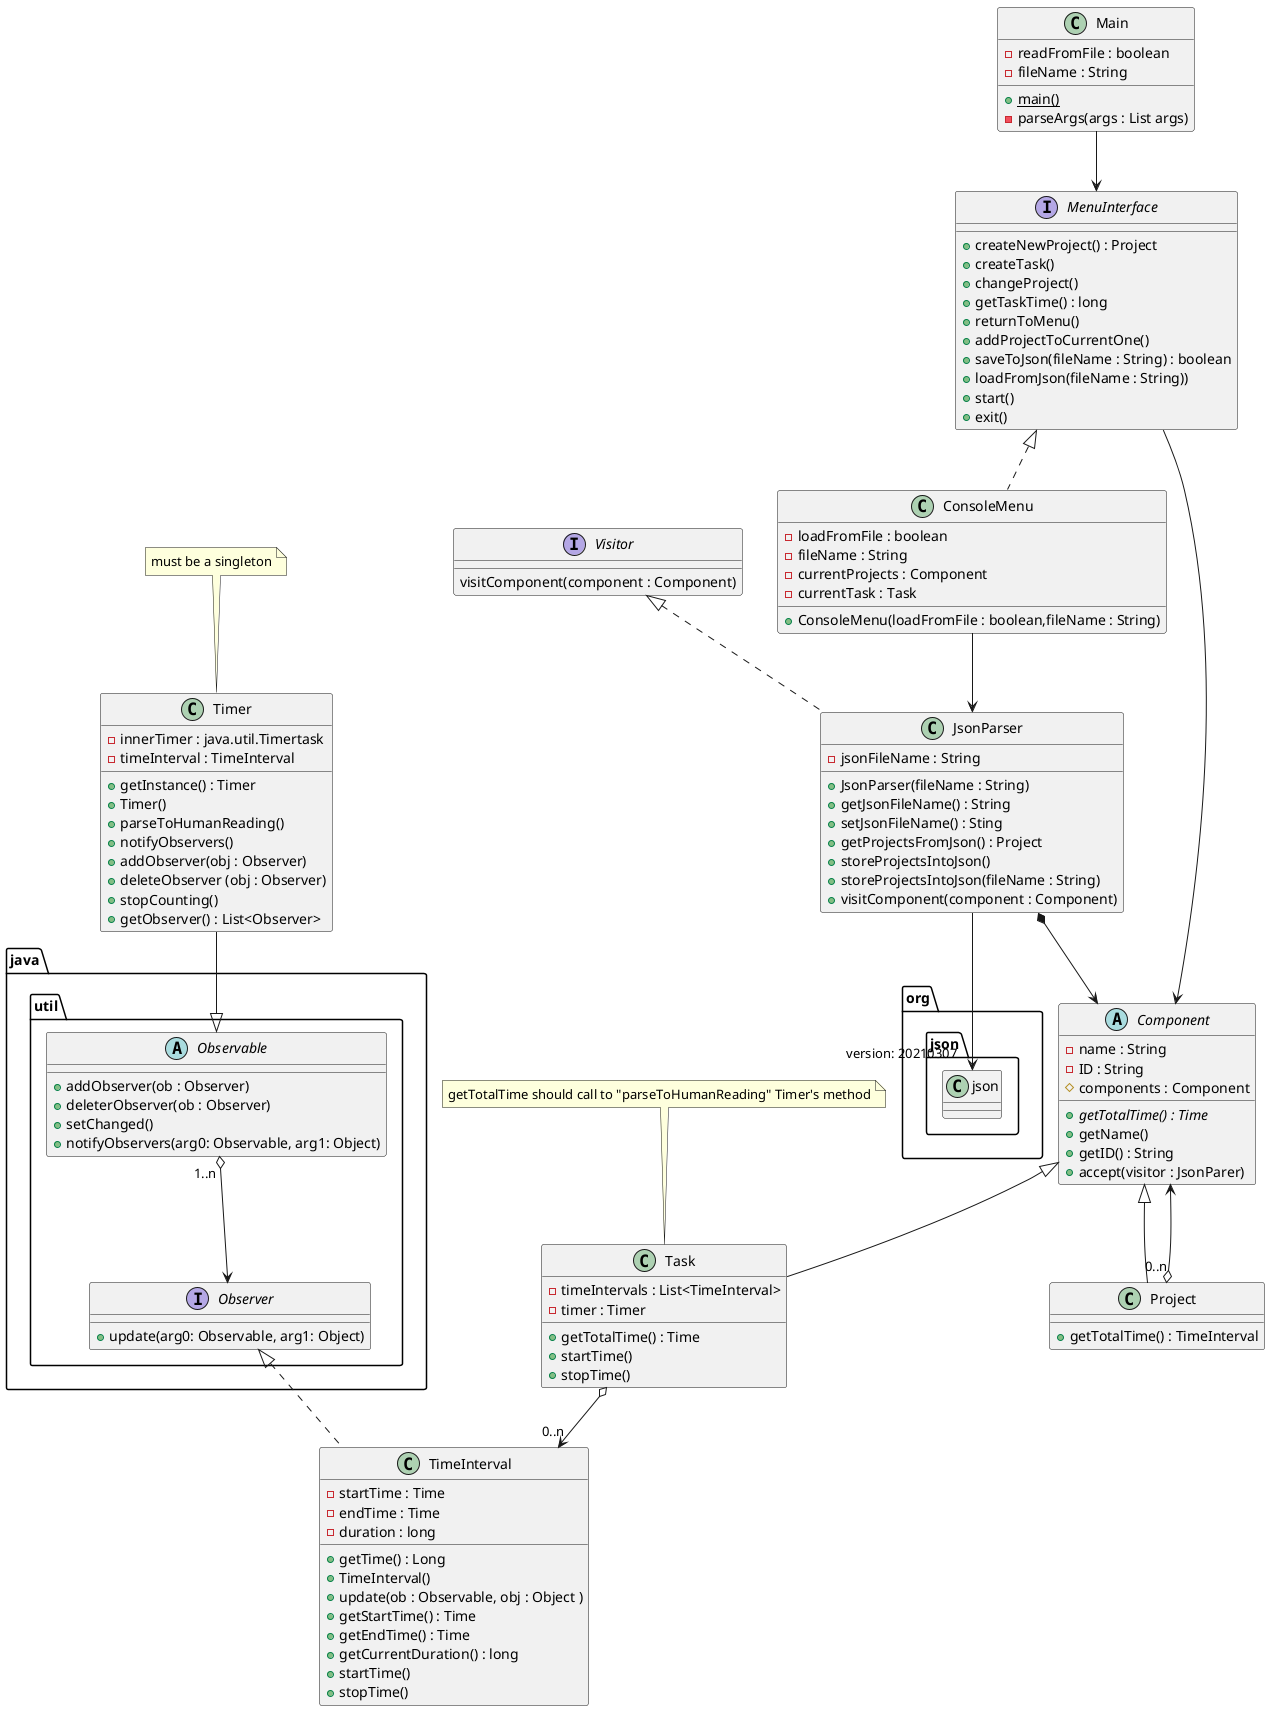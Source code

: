 @startuml
abstract class Component {
    - name : String
    - ID : String
    # components : Component
    + {abstract} getTotalTime() : Time
    + getName()
    + getID() : String
    + accept(visitor : JsonParer)
}

class TimeInterval  implements java.util.Observer {
    - startTime : Time
    - endTime : Time
    - duration : long
    + getTime() : Long
    + TimeInterval()
    + update(ob : Observable, obj : Object )
    + getStartTime() : Time
    + getEndTime() : Time
    + getCurrentDuration() : long
    + startTime()
    + stopTime()
}

abstract class java.util.Observable{

+ addObserver(ob : Observer)
+ deleterObserver(ob : Observer)
+ setChanged()
+ notifyObservers(arg0: Observable, arg1: Object)

}

interface java.util.Observer {

+ update(arg0: Observable, arg1: Object)

}

interface Visitor {
    visitComponent(component : Component)
}


class Project extends Component{
    + getTotalTime() : TimeInterval
}

class Task extends Component {
    - timeIntervals : List<TimeInterval>
    - timer : Timer
    + getTotalTime() : Time
    + startTime()
    + stopTime()
}

class Timer {
    - innerTimer : java.util.Timertask
    - timeInterval : TimeInterval
    + getInstance() : Timer
    + Timer()
    + parseToHumanReading()
    + notifyObservers()
    + addObserver(obj : Observer)
    + deleteObserver (obj : Observer)
    + stopCounting()
    + getObserver() : List<Observer>
}

class JsonParser implements Visitor{
    - jsonFileName : String
    + JsonParser(fileName : String)
    + getJsonFileName() : String
    + setJsonFileName() : Sting
    + getProjectsFromJson() : Project
    + storeProjectsIntoJson()
    + storeProjectsIntoJson(fileName : String)
    + visitComponent(component : Component)
}

class Main {
    - readFromFile : boolean
    - fileName : String
    + {static} main()
    - parseArgs(args : List args)
}

interface MenuInterface {
    + createNewProject() : Project
    + createTask()
    + changeProject()
    + getTaskTime() : long
    + returnToMenu()
    + addProjectToCurrentOne()
    + saveToJson(fileName : String) : boolean
    + loadFromJson(fileName : String))
    + start()
    + exit()
}

class ConsoleMenu implements MenuInterface {
    + ConsoleMenu(loadFromFile : boolean,fileName : String)
    - loadFromFile : boolean
    - fileName : String
    - currentProjects : Component
    - currentTask : Task
}

note top of Task {
    getTotalTime should call to "parseToHumanReading" Timer's method
}

note top of Timer {
    must be a singleton
}

JsonParser --> "version: 20210307" org.json.json
Main --> MenuInterface
ConsoleMenu --> JsonParser
JsonParser *--> Component
Project "0..n" o--> Component
MenuInterface --> Component
Task o--> "0..n" TimeInterval
java.util.Observable "1..n " o--> java.util.Observer
Timer --|> java.util.Observable
@enduml